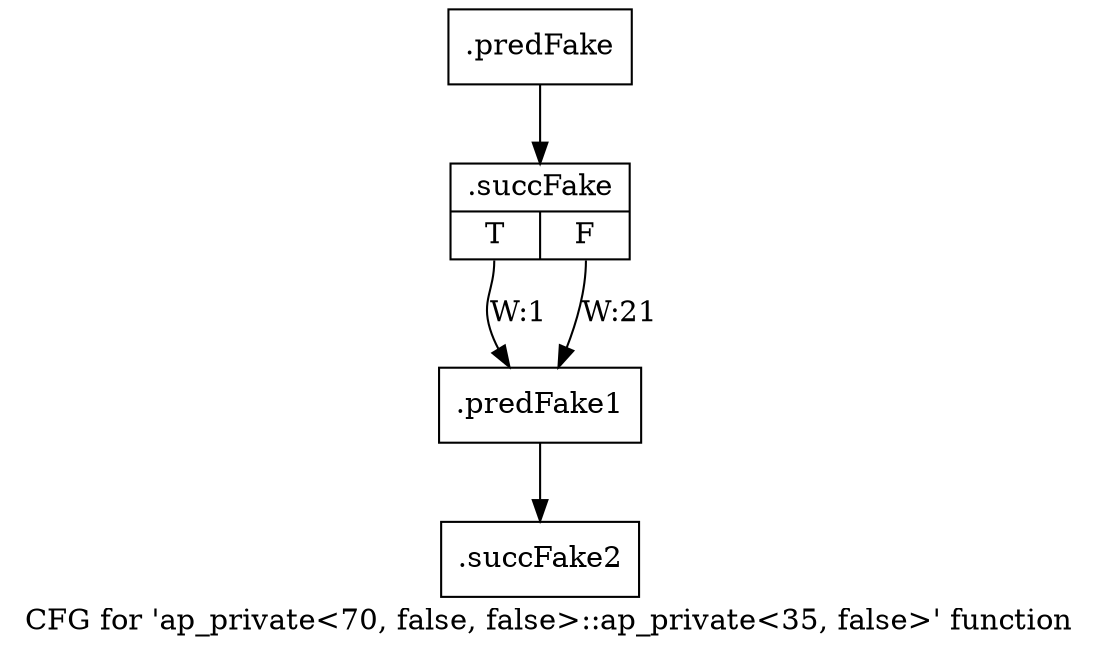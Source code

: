 digraph "CFG for 'ap_private\<70, false, false\>::ap_private\<35, false\>' function" {
	label="CFG for 'ap_private\<70, false, false\>::ap_private\<35, false\>' function";

	Node0x5d6c6b0 [shape=record,filename="",linenumber="",label="{.predFake}"];
	Node0x5d6c6b0 -> Node0x6281720[ callList="" memoryops="" filename="/mnt/xilinx/Vitis_HLS/2021.2/include/etc/ap_private.h" execusionnum="20"];
	Node0x6281720 [shape=record,filename="/mnt/xilinx/Vitis_HLS/2021.2/include/etc/ap_private.h",linenumber="3422",label="{.succFake|{<s0>T|<s1>F}}"];
	Node0x6281720:s0 -> Node0x5d6cec0[label="W:1" callList="" memoryops="" filename="/mnt/xilinx/Vitis_HLS/2021.2/include/etc/ap_private.h" execusionnum="0"];
	Node0x6281720:s1 -> Node0x5d6cec0[label="W:21" callList="" memoryops="" filename="/mnt/xilinx/Vitis_HLS/2021.2/include/etc/ap_private.h" execusionnum="20"];
	Node0x5d6cec0 [shape=record,filename="/mnt/xilinx/Vitis_HLS/2021.2/include/etc/ap_private.h",linenumber="3429",label="{.predFake1}"];
	Node0x5d6cec0 -> Node0x6281880[ callList="" memoryops="" filename="/mnt/xilinx/Vitis_HLS/2021.2/include/etc/ap_private.h" execusionnum="20"];
	Node0x6281880 [shape=record,filename="/mnt/xilinx/Vitis_HLS/2021.2/include/etc/ap_private.h",linenumber="3431",label="{.succFake2}"];
}
